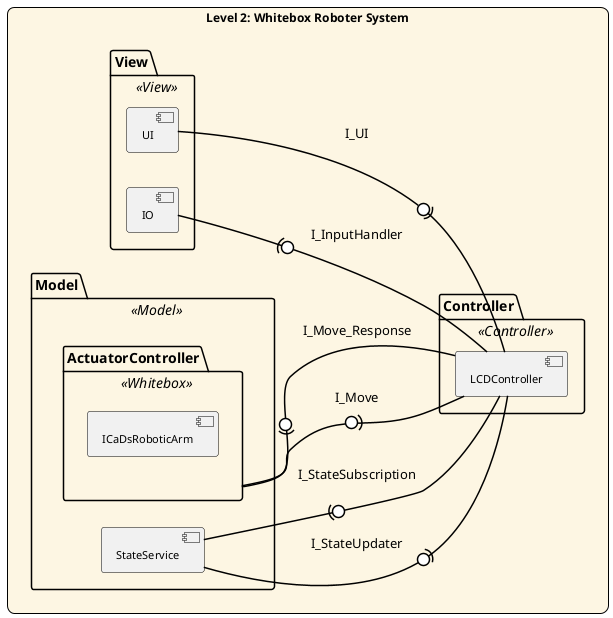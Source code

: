 @startuml
skinparam componentStyle rectangle
skinparam componentStyle uml2
skinparam rectangle {
  BackgroundColor #FDF6E3
  BorderColor black
  FontSize 12
  RoundCorner 15
}
skinparam ArrowColor black
skinparam ArrowThickness 1.5
skinparam component {
  BorderColor black
  FontSize 11
  BackgroundColor<<User>> #FFDDCC
  BackgroundColor<<System>> #DDEEFF
  BackgroundColor<<Model>> #CCFFCC
  BackgroundColor<<View>> #FFFFCC
  BackgroundColor<<Controller>> #FFCCCC
}
'=========================
' Level 2: System intern
'=========================
rectangle "Level 2: Whitebox Roboter System" {
  left to right direction
  
  package "View" <<View>> {
    component "UI" as UI
    component "IO" as IO
  }

  package "Controller" <<Controller>> {
    component "LCDController" as LCD
  }

  package "Model" <<Model>> {
    package "ActuatorController" <<Whitebox>> {
      component "ICaDsRoboticArm" as Arm
    }
    component "StateService" as StateService
  }

  ' Interfaces and relationships
  LCD -(0- UI : I_UI
  IO -(0- LCD : I_InputHandler
  LCD -(0- StateService : I_StateUpdater
  StateService -(0- LCD : I_StateSubscription
  ActuatorController -0)- LCD : I_Move
  ActuatorController -(0- LCD : I_Move_Response
}
@enduml 